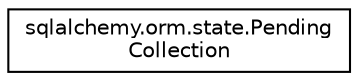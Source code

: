 digraph "Graphical Class Hierarchy"
{
 // LATEX_PDF_SIZE
  edge [fontname="Helvetica",fontsize="10",labelfontname="Helvetica",labelfontsize="10"];
  node [fontname="Helvetica",fontsize="10",shape=record];
  rankdir="LR";
  Node0 [label="sqlalchemy.orm.state.Pending\lCollection",height=0.2,width=0.4,color="black", fillcolor="white", style="filled",URL="$classsqlalchemy_1_1orm_1_1state_1_1PendingCollection.html",tooltip=" "];
}
